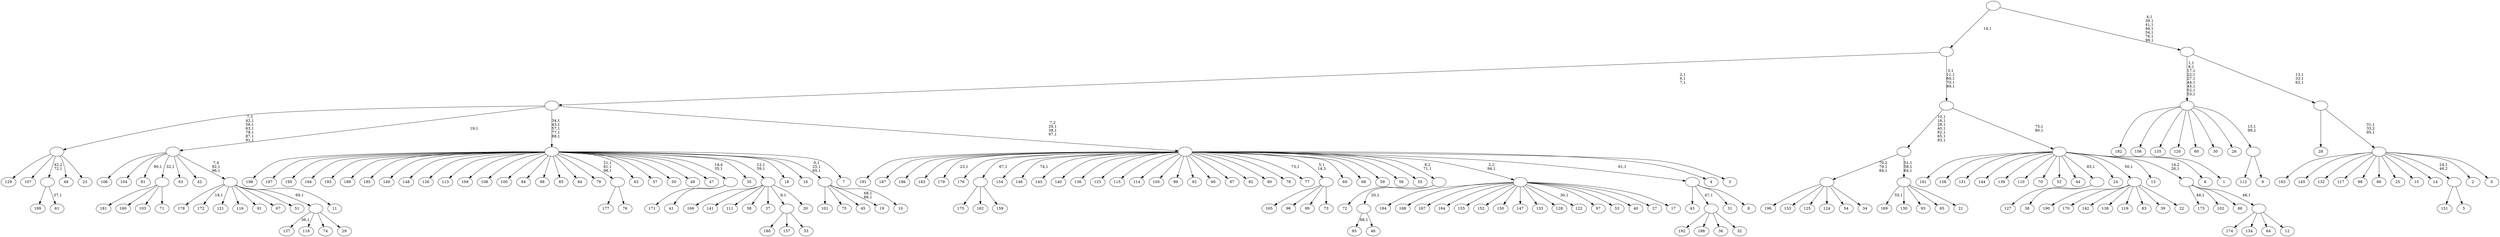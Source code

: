 digraph T {
	300 [label="199"]
	299 [label="198"]
	298 [label="197"]
	297 [label="196"]
	296 [label="195"]
	295 [label="194"]
	294 [label="193"]
	293 [label="192"]
	292 [label="191"]
	291 [label="190"]
	290 [label="189"]
	289 [label="188"]
	288 [label="187"]
	287 [label="186"]
	286 [label="185"]
	285 [label="184"]
	284 [label="183"]
	283 [label="182"]
	282 [label="181"]
	281 [label="180"]
	280 [label="179"]
	278 [label="178"]
	277 [label="177"]
	276 [label="176"]
	275 [label="175"]
	274 [label="174"]
	273 [label="173"]
	271 [label="172"]
	269 [label="171"]
	268 [label="170"]
	267 [label="169"]
	265 [label="168"]
	264 [label="167"]
	263 [label="166"]
	262 [label="165"]
	261 [label="164"]
	260 [label="163"]
	259 [label="162"]
	258 [label="161"]
	257 [label="160"]
	256 [label="159"]
	255 [label=""]
	254 [label="158"]
	253 [label="157"]
	252 [label="156"]
	251 [label="155"]
	250 [label="154"]
	249 [label="153"]
	248 [label="152"]
	247 [label="151"]
	246 [label="150"]
	245 [label="149"]
	244 [label="148"]
	243 [label="147"]
	242 [label="146"]
	240 [label="145"]
	239 [label="144"]
	238 [label="143"]
	237 [label="142"]
	236 [label="141"]
	235 [label="140"]
	234 [label="139"]
	233 [label="138"]
	232 [label="137"]
	230 [label="136"]
	229 [label="135"]
	228 [label="134"]
	227 [label="133"]
	226 [label="132"]
	225 [label="131"]
	224 [label="130"]
	223 [label="129"]
	222 [label="128"]
	221 [label="127"]
	220 [label="126"]
	219 [label="125"]
	218 [label="124"]
	217 [label="123"]
	216 [label="122"]
	214 [label="121"]
	213 [label="120"]
	212 [label="119"]
	211 [label="118"]
	210 [label="117"]
	209 [label="116"]
	208 [label="115"]
	207 [label="114"]
	206 [label="113"]
	205 [label="112"]
	204 [label="111"]
	203 [label="110"]
	202 [label="109"]
	201 [label="108"]
	200 [label="107"]
	199 [label="106"]
	198 [label="105"]
	197 [label="104"]
	196 [label="103"]
	195 [label="102"]
	194 [label="101"]
	193 [label="100"]
	192 [label="99"]
	191 [label="98"]
	190 [label="97"]
	189 [label="96"]
	188 [label="95"]
	186 [label="94"]
	185 [label="93"]
	184 [label="92"]
	183 [label="91"]
	182 [label="90"]
	181 [label="89"]
	180 [label="88"]
	179 [label="87"]
	178 [label="86"]
	177 [label="85"]
	176 [label="84"]
	175 [label="83"]
	174 [label="82"]
	173 [label="81"]
	171 [label="80"]
	170 [label="79"]
	169 [label="78"]
	168 [label="77"]
	166 [label="76"]
	165 [label=""]
	162 [label="75"]
	161 [label="74"]
	160 [label="73"]
	159 [label=""]
	158 [label="72"]
	157 [label="71"]
	156 [label=""]
	155 [label="70"]
	154 [label="69"]
	153 [label="68"]
	152 [label="67"]
	151 [label="66"]
	150 [label="65"]
	149 [label="64"]
	148 [label="63"]
	147 [label="62"]
	146 [label="61"]
	144 [label=""]
	143 [label="60"]
	142 [label="59"]
	141 [label="58"]
	140 [label="57"]
	139 [label="56"]
	138 [label="55"]
	137 [label="54"]
	136 [label="53"]
	135 [label="52"]
	134 [label="51"]
	133 [label="50"]
	132 [label="49"]
	131 [label="48"]
	130 [label="47"]
	129 [label="46"]
	128 [label=""]
	127 [label=""]
	126 [label="45"]
	125 [label="44"]
	124 [label="43"]
	123 [label="42"]
	122 [label="41"]
	121 [label=""]
	120 [label="40"]
	119 [label="39"]
	118 [label="38"]
	117 [label=""]
	116 [label="37"]
	115 [label="36"]
	114 [label="35"]
	113 [label="34"]
	112 [label=""]
	110 [label="33"]
	109 [label=""]
	108 [label="32"]
	107 [label=""]
	106 [label="31"]
	105 [label="30"]
	104 [label="29"]
	103 [label=""]
	102 [label="28"]
	101 [label="27"]
	100 [label="26"]
	99 [label="25"]
	98 [label="24"]
	97 [label="23"]
	96 [label=""]
	90 [label="22"]
	89 [label=""]
	88 [label="21"]
	87 [label=""]
	84 [label=""]
	77 [label="20"]
	76 [label=""]
	74 [label="19"]
	71 [label="18"]
	70 [label="17"]
	69 [label=""]
	68 [label="16"]
	67 [label="15"]
	66 [label="14"]
	65 [label="13"]
	64 [label="12"]
	63 [label=""]
	62 [label=""]
	61 [label="11"]
	60 [label=""]
	58 [label=""]
	57 [label="10"]
	56 [label=""]
	53 [label="9"]
	52 [label=""]
	51 [label=""]
	42 [label="8"]
	41 [label=""]
	40 [label="7"]
	39 [label=""]
	34 [label="6"]
	33 [label="5"]
	32 [label=""]
	31 [label="4"]
	30 [label="3"]
	29 [label=""]
	26 [label=""]
	23 [label="2"]
	22 [label="1"]
	21 [label=""]
	19 [label=""]
	14 [label=""]
	13 [label="0"]
	12 [label=""]
	10 [label=""]
	7 [label=""]
	0 [label=""]
	255 -> 275 [label=""]
	255 -> 259 [label=""]
	255 -> 256 [label=""]
	165 -> 277 [label=""]
	165 -> 166 [label=""]
	159 -> 262 [label=""]
	159 -> 189 [label=""]
	159 -> 181 [label=""]
	159 -> 160 [label=""]
	156 -> 282 [label=""]
	156 -> 257 [label=""]
	156 -> 196 [label=""]
	156 -> 157 [label=""]
	144 -> 146 [label="37,1"]
	144 -> 300 [label=""]
	128 -> 188 [label="66,1"]
	128 -> 129 [label=""]
	127 -> 158 [label=""]
	127 -> 128 [label="20,1"]
	121 -> 269 [label=""]
	121 -> 122 [label=""]
	117 -> 221 [label=""]
	117 -> 118 [label=""]
	112 -> 297 [label=""]
	112 -> 249 [label=""]
	112 -> 219 [label=""]
	112 -> 218 [label=""]
	112 -> 137 [label=""]
	112 -> 113 [label=""]
	109 -> 281 [label=""]
	109 -> 253 [label=""]
	109 -> 110 [label=""]
	107 -> 293 [label=""]
	107 -> 289 [label=""]
	107 -> 115 [label=""]
	107 -> 108 [label=""]
	103 -> 232 [label="36,1"]
	103 -> 211 [label=""]
	103 -> 161 [label=""]
	103 -> 104 [label=""]
	96 -> 223 [label=""]
	96 -> 200 [label=""]
	96 -> 144 [label="42,2\n72,1"]
	96 -> 131 [label=""]
	96 -> 97 [label=""]
	89 -> 291 [label=""]
	89 -> 268 [label=""]
	89 -> 237 [label=""]
	89 -> 233 [label=""]
	89 -> 212 [label=""]
	89 -> 175 [label=""]
	89 -> 119 [label=""]
	89 -> 90 [label=""]
	87 -> 267 [label="55,1"]
	87 -> 224 [label=""]
	87 -> 185 [label=""]
	87 -> 150 [label=""]
	87 -> 88 [label=""]
	84 -> 87 [label="51,1\n58,1\n64,1"]
	84 -> 112 [label="70,2\n79,1\n84,1"]
	76 -> 263 [label=""]
	76 -> 236 [label=""]
	76 -> 204 [label=""]
	76 -> 141 [label=""]
	76 -> 116 [label=""]
	76 -> 109 [label="9,1"]
	76 -> 77 [label=""]
	69 -> 216 [label="30,1"]
	69 -> 285 [label=""]
	69 -> 265 [label=""]
	69 -> 264 [label=""]
	69 -> 261 [label=""]
	69 -> 251 [label=""]
	69 -> 248 [label=""]
	69 -> 246 [label=""]
	69 -> 243 [label=""]
	69 -> 227 [label=""]
	69 -> 222 [label=""]
	69 -> 190 [label=""]
	69 -> 136 [label=""]
	69 -> 120 [label=""]
	69 -> 101 [label=""]
	69 -> 70 [label=""]
	63 -> 274 [label=""]
	63 -> 228 [label=""]
	63 -> 149 [label=""]
	63 -> 64 [label=""]
	62 -> 273 [label="49,1"]
	62 -> 195 [label=""]
	62 -> 178 [label=""]
	62 -> 63 [label="48,1"]
	60 -> 271 [label="18,1"]
	60 -> 278 [label=""]
	60 -> 214 [label=""]
	60 -> 209 [label=""]
	60 -> 183 [label=""]
	60 -> 152 [label=""]
	60 -> 134 [label=""]
	60 -> 103 [label="69,1"]
	60 -> 61 [label=""]
	58 -> 60 [label="7,4\n92,1\n96,1"]
	58 -> 173 [label="90,1"]
	58 -> 199 [label=""]
	58 -> 197 [label=""]
	58 -> 156 [label="32,1"]
	58 -> 148 [label=""]
	58 -> 123 [label=""]
	56 -> 74 [label="68,1\n86,1"]
	56 -> 194 [label=""]
	56 -> 162 [label=""]
	56 -> 126 [label=""]
	56 -> 57 [label=""]
	52 -> 205 [label=""]
	52 -> 53 [label=""]
	51 -> 283 [label=""]
	51 -> 252 [label=""]
	51 -> 229 [label=""]
	51 -> 213 [label=""]
	51 -> 143 [label=""]
	51 -> 105 [label=""]
	51 -> 100 [label=""]
	51 -> 52 [label="15,1\n99,2"]
	41 -> 124 [label=""]
	41 -> 107 [label="47,1"]
	41 -> 106 [label=""]
	41 -> 42 [label=""]
	39 -> 56 [label="0,1\n25,1\n65,1"]
	39 -> 76 [label="12,1\n59,1"]
	39 -> 165 [label="21,1\n81,1\n98,1"]
	39 -> 299 [label=""]
	39 -> 298 [label=""]
	39 -> 296 [label=""]
	39 -> 295 [label=""]
	39 -> 294 [label=""]
	39 -> 290 [label=""]
	39 -> 286 [label=""]
	39 -> 245 [label=""]
	39 -> 244 [label=""]
	39 -> 220 [label=""]
	39 -> 206 [label=""]
	39 -> 202 [label=""]
	39 -> 201 [label=""]
	39 -> 193 [label=""]
	39 -> 186 [label=""]
	39 -> 180 [label=""]
	39 -> 177 [label=""]
	39 -> 176 [label=""]
	39 -> 170 [label=""]
	39 -> 147 [label=""]
	39 -> 140 [label=""]
	39 -> 133 [label=""]
	39 -> 132 [label=""]
	39 -> 130 [label=""]
	39 -> 121 [label="14,4\n35,1"]
	39 -> 114 [label=""]
	39 -> 71 [label=""]
	39 -> 68 [label=""]
	39 -> 40 [label=""]
	32 -> 225 [label=""]
	32 -> 33 [label=""]
	29 -> 168 [label="73,1"]
	29 -> 242 [label="74,1"]
	29 -> 280 [label="23,1"]
	29 -> 292 [label=""]
	29 -> 288 [label=""]
	29 -> 287 [label=""]
	29 -> 284 [label=""]
	29 -> 276 [label=""]
	29 -> 255 [label="67,1"]
	29 -> 250 [label=""]
	29 -> 238 [label=""]
	29 -> 235 [label=""]
	29 -> 230 [label=""]
	29 -> 217 [label=""]
	29 -> 208 [label=""]
	29 -> 207 [label=""]
	29 -> 198 [label=""]
	29 -> 192 [label=""]
	29 -> 184 [label=""]
	29 -> 182 [label=""]
	29 -> 179 [label=""]
	29 -> 174 [label=""]
	29 -> 171 [label=""]
	29 -> 169 [label=""]
	29 -> 159 [label="5,1\n14,3"]
	29 -> 154 [label=""]
	29 -> 153 [label=""]
	29 -> 142 [label=""]
	29 -> 139 [label=""]
	29 -> 138 [label=""]
	29 -> 127 [label="6,2\n71,1"]
	29 -> 69 [label="2,2\n94,1"]
	29 -> 41 [label="61,1"]
	29 -> 31 [label=""]
	29 -> 30 [label=""]
	26 -> 29 [label="7,2\n29,1\n38,1\n97,1"]
	26 -> 39 [label="34,1\n43,1\n57,1\n77,1\n88,1"]
	26 -> 96 [label="7,3\n42,1\n56,1\n63,1\n78,1\n87,1\n91,1"]
	26 -> 58 [label="19,1"]
	21 -> 258 [label=""]
	21 -> 254 [label=""]
	21 -> 247 [label=""]
	21 -> 239 [label=""]
	21 -> 234 [label=""]
	21 -> 203 [label=""]
	21 -> 155 [label=""]
	21 -> 135 [label=""]
	21 -> 125 [label=""]
	21 -> 117 [label="83,1"]
	21 -> 98 [label=""]
	21 -> 89 [label="50,1"]
	21 -> 65 [label=""]
	21 -> 62 [label="14,2\n26,1"]
	21 -> 34 [label=""]
	21 -> 22 [label=""]
	19 -> 21 [label="75,1\n80,1"]
	19 -> 84 [label="10,1\n16,1\n28,1\n40,1\n82,1\n85,1\n93,1"]
	14 -> 19 [label="3,1\n11,1\n60,1\n70,1\n89,1"]
	14 -> 26 [label="2,1\n6,1\n7,1"]
	12 -> 260 [label=""]
	12 -> 240 [label=""]
	12 -> 226 [label=""]
	12 -> 210 [label=""]
	12 -> 191 [label=""]
	12 -> 151 [label=""]
	12 -> 99 [label=""]
	12 -> 67 [label=""]
	12 -> 66 [label=""]
	12 -> 32 [label="24,1\n46,2"]
	12 -> 23 [label=""]
	12 -> 13 [label=""]
	10 -> 12 [label="31,1\n33,2\n95,1"]
	10 -> 102 [label=""]
	7 -> 10 [label="13,1\n33,1\n62,1"]
	7 -> 51 [label="1,1\n8,1\n17,1\n22,1\n27,1\n44,1\n45,1\n52,1\n53,1"]
	0 -> 7 [label="4,1\n39,1\n41,1\n46,1\n54,1\n76,1\n99,1"]
	0 -> 14 [label="14,1"]
}

